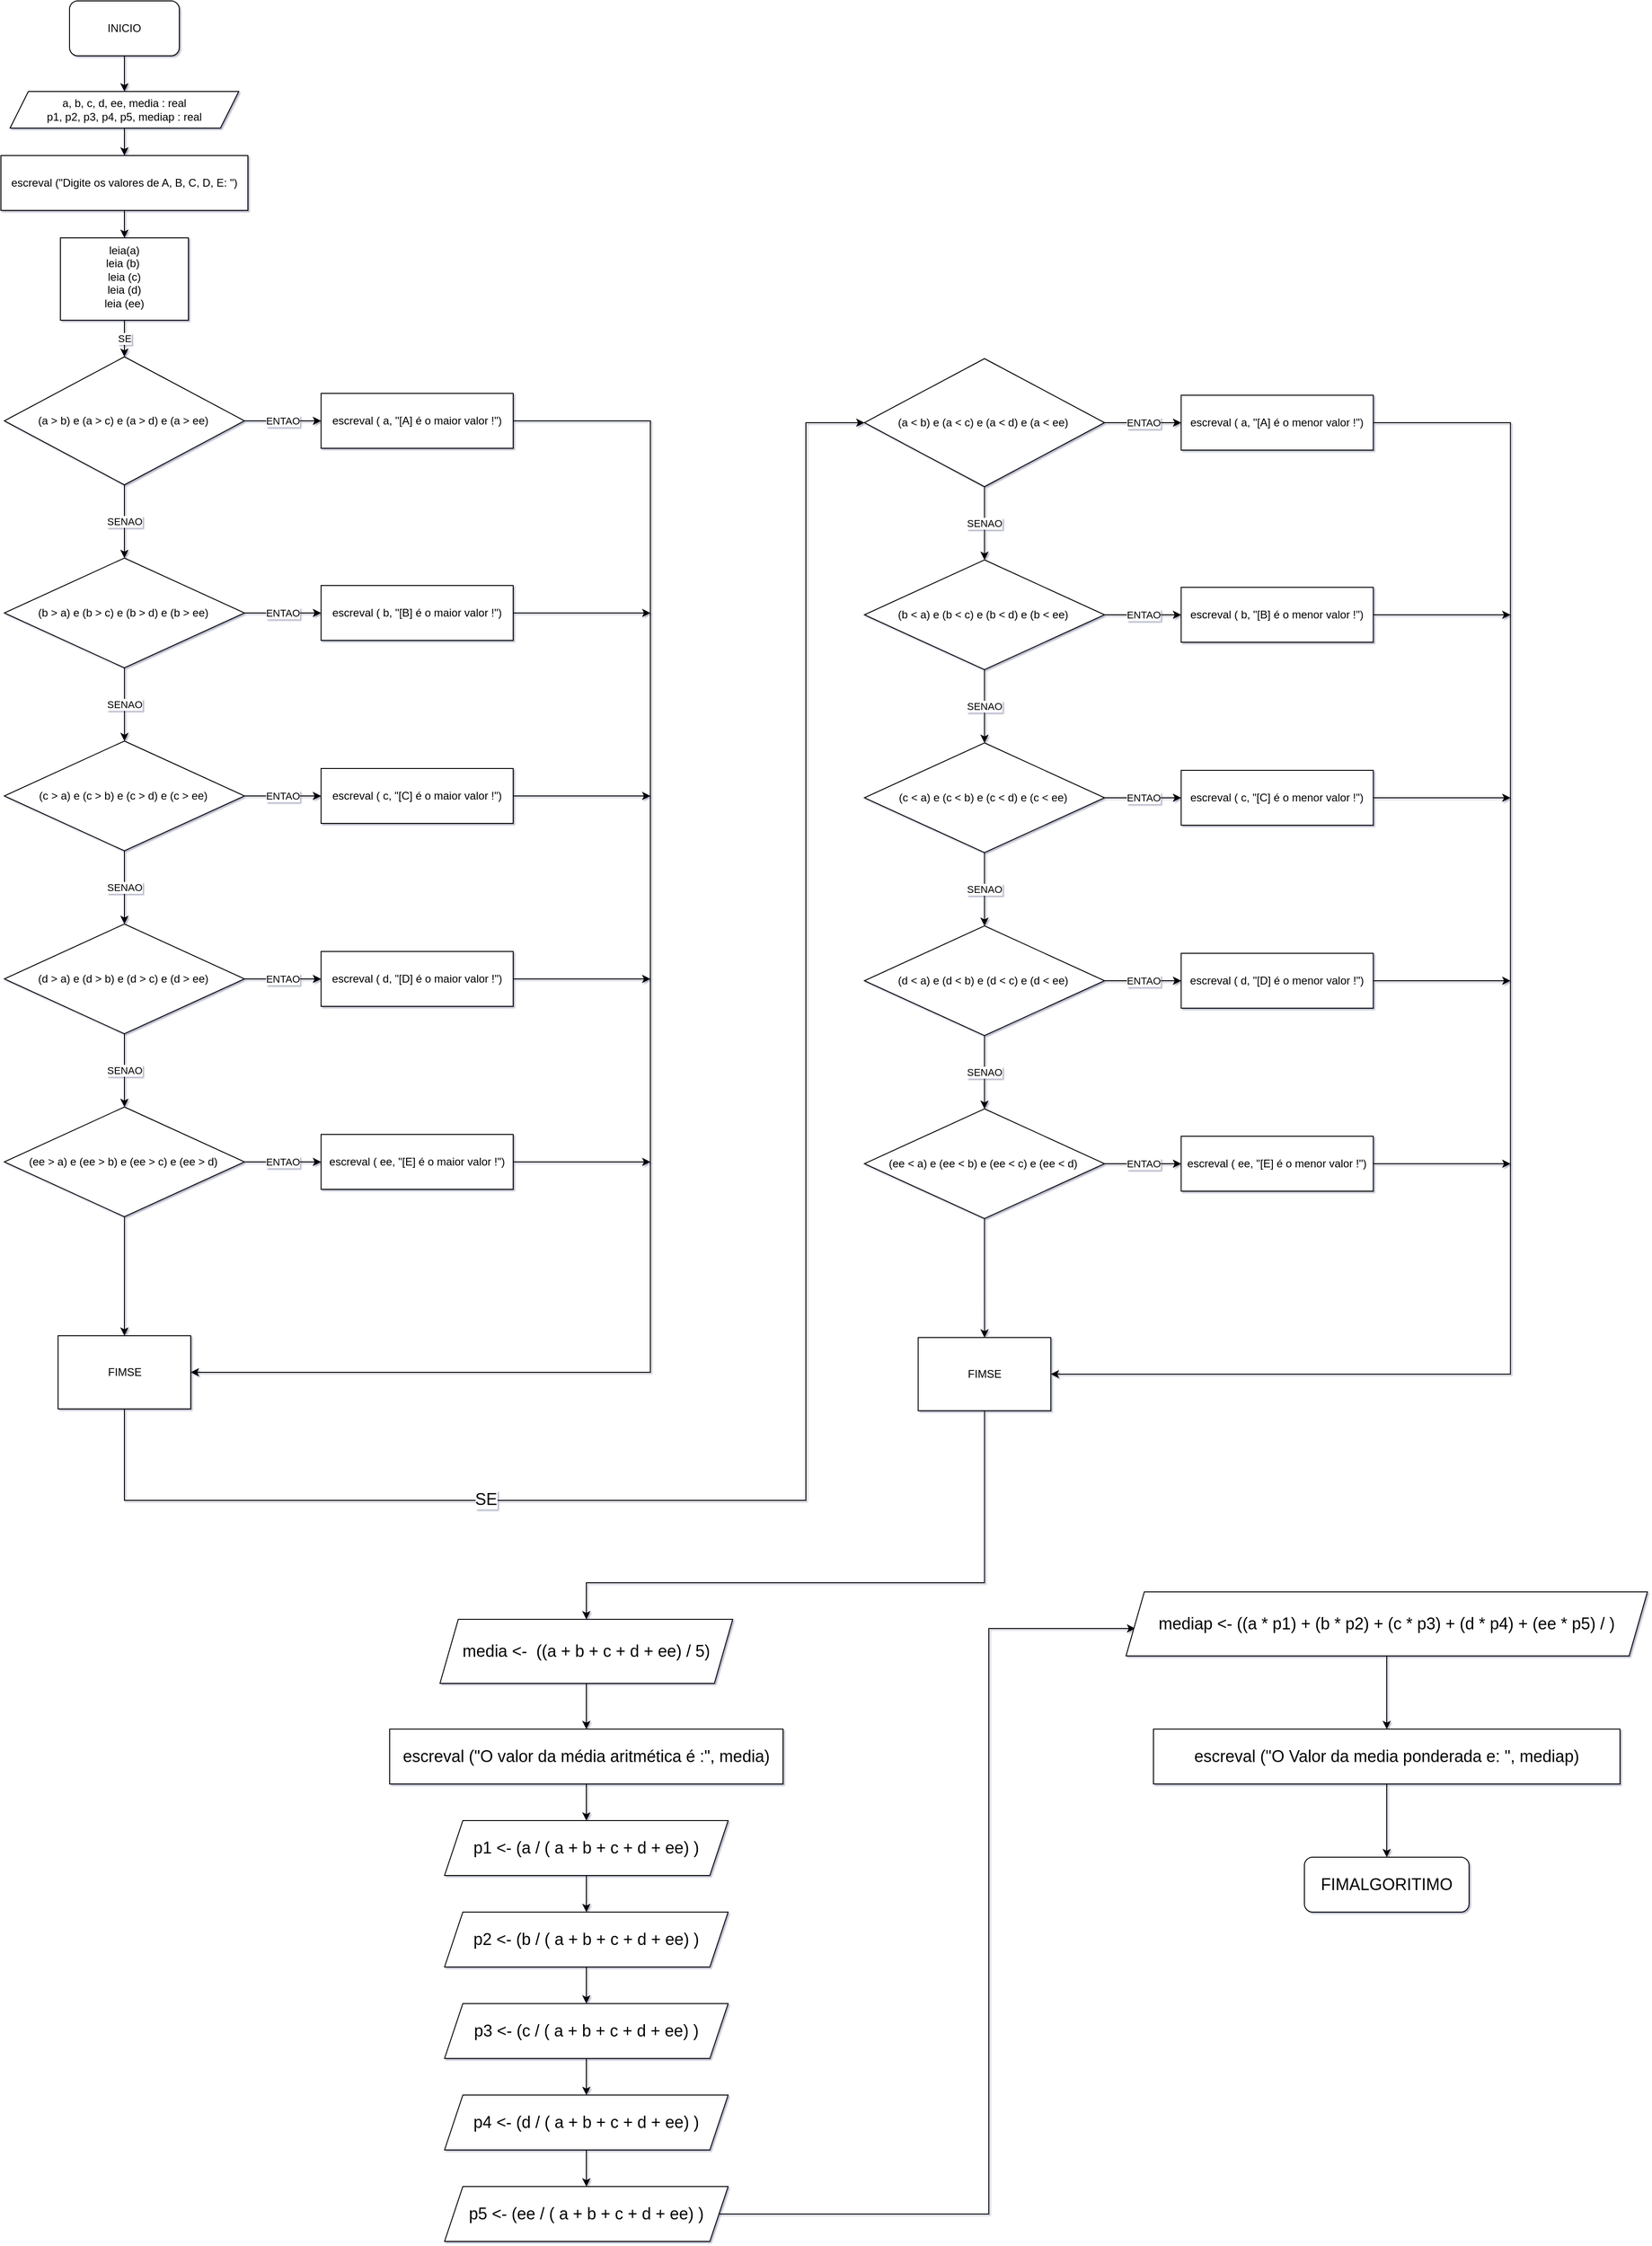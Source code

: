 <mxfile version="17.4.6" type="github">
  <diagram id="C1GwBR_1Mfds9AIb3B47" name="Page-1">
    <mxGraphModel dx="5470" dy="3509" grid="1" gridSize="10" guides="1" tooltips="1" connect="1" arrows="1" fold="1" page="1" pageScale="1" pageWidth="827" pageHeight="1169" math="0" shadow="1">
      <root>
        <mxCell id="0" />
        <mxCell id="1" parent="0" />
        <mxCell id="wlNKsaclVOWKdWXeDJX6-1" style="edgeStyle=orthogonalEdgeStyle;rounded=0;orthogonalLoop=1;jettySize=auto;html=1;entryX=0.5;entryY=0;entryDx=0;entryDy=0;" edge="1" parent="1" source="Dxz6Nne_oAzbHLxYzCuJ-1" target="Dxz6Nne_oAzbHLxYzCuJ-2">
          <mxGeometry relative="1" as="geometry" />
        </mxCell>
        <mxCell id="Dxz6Nne_oAzbHLxYzCuJ-1" value="INICIO" style="rounded=1;whiteSpace=wrap;html=1;" parent="1" vertex="1">
          <mxGeometry x="205" y="-1169" width="120" height="60" as="geometry" />
        </mxCell>
        <mxCell id="wlNKsaclVOWKdWXeDJX6-2" style="edgeStyle=orthogonalEdgeStyle;rounded=0;orthogonalLoop=1;jettySize=auto;html=1;entryX=0.5;entryY=0;entryDx=0;entryDy=0;" edge="1" parent="1" source="Dxz6Nne_oAzbHLxYzCuJ-2" target="Dxz6Nne_oAzbHLxYzCuJ-3">
          <mxGeometry relative="1" as="geometry" />
        </mxCell>
        <mxCell id="Dxz6Nne_oAzbHLxYzCuJ-2" value="a, b, c, d, ee, media : real&lt;br&gt;p1, p2, p3, p4, p5, mediap : real" style="shape=parallelogram;perimeter=parallelogramPerimeter;whiteSpace=wrap;html=1;fixedSize=1;" parent="1" vertex="1">
          <mxGeometry x="140" y="-1070" width="250" height="40" as="geometry" />
        </mxCell>
        <mxCell id="wlNKsaclVOWKdWXeDJX6-3" style="edgeStyle=orthogonalEdgeStyle;rounded=0;orthogonalLoop=1;jettySize=auto;html=1;exitX=0.5;exitY=1;exitDx=0;exitDy=0;entryX=0.5;entryY=0;entryDx=0;entryDy=0;" edge="1" parent="1" source="Dxz6Nne_oAzbHLxYzCuJ-3" target="Dxz6Nne_oAzbHLxYzCuJ-4">
          <mxGeometry relative="1" as="geometry" />
        </mxCell>
        <mxCell id="Dxz6Nne_oAzbHLxYzCuJ-3" value="escreval (&quot;Digite os valores de A, B, C, D, E: &quot;)" style="rounded=0;whiteSpace=wrap;html=1;" parent="1" vertex="1">
          <mxGeometry x="130" y="-1000" width="270" height="60" as="geometry" />
        </mxCell>
        <mxCell id="wlNKsaclVOWKdWXeDJX6-5" value="SE" style="edgeStyle=orthogonalEdgeStyle;rounded=0;orthogonalLoop=1;jettySize=auto;html=1;exitX=0.5;exitY=1;exitDx=0;exitDy=0;entryX=0.5;entryY=0;entryDx=0;entryDy=0;" edge="1" parent="1" source="Dxz6Nne_oAzbHLxYzCuJ-4" target="Dxz6Nne_oAzbHLxYzCuJ-5">
          <mxGeometry relative="1" as="geometry" />
        </mxCell>
        <mxCell id="Dxz6Nne_oAzbHLxYzCuJ-4" value="leia(a)&lt;br&gt;leia (b)&amp;nbsp;&lt;br&gt;leia (c)&lt;br&gt;leia (d)&lt;br&gt;leia (ee)&lt;br&gt;&lt;br&gt;" style="rounded=0;whiteSpace=wrap;html=1;align=center;verticalAlign=top;" parent="1" vertex="1">
          <mxGeometry x="195" y="-910" width="140" height="90" as="geometry" />
        </mxCell>
        <mxCell id="wlNKsaclVOWKdWXeDJX6-6" value="SENAO" style="edgeStyle=orthogonalEdgeStyle;rounded=0;orthogonalLoop=1;jettySize=auto;html=1;exitX=0.5;exitY=1;exitDx=0;exitDy=0;entryX=0.5;entryY=0;entryDx=0;entryDy=0;" edge="1" parent="1" source="Dxz6Nne_oAzbHLxYzCuJ-5" target="Dxz6Nne_oAzbHLxYzCuJ-8">
          <mxGeometry relative="1" as="geometry" />
        </mxCell>
        <mxCell id="wlNKsaclVOWKdWXeDJX6-10" value="ENTAO" style="edgeStyle=orthogonalEdgeStyle;rounded=0;orthogonalLoop=1;jettySize=auto;html=1;entryX=0;entryY=0.5;entryDx=0;entryDy=0;" edge="1" parent="1" source="Dxz6Nne_oAzbHLxYzCuJ-5" target="Dxz6Nne_oAzbHLxYzCuJ-7">
          <mxGeometry relative="1" as="geometry">
            <Array as="points">
              <mxPoint x="440" y="-710" />
              <mxPoint x="440" y="-710" />
            </Array>
          </mxGeometry>
        </mxCell>
        <mxCell id="Dxz6Nne_oAzbHLxYzCuJ-5" value="(a &amp;gt; b) e (a &amp;gt; c) e (a &amp;gt; d) e (a &amp;gt; ee)&amp;nbsp;" style="rhombus;whiteSpace=wrap;html=1;" parent="1" vertex="1">
          <mxGeometry x="133.75" y="-780" width="262.5" height="140" as="geometry" />
        </mxCell>
        <mxCell id="wlNKsaclVOWKdWXeDJX6-17" style="edgeStyle=orthogonalEdgeStyle;rounded=0;orthogonalLoop=1;jettySize=auto;html=1;entryX=1;entryY=0.5;entryDx=0;entryDy=0;" edge="1" parent="1" source="Dxz6Nne_oAzbHLxYzCuJ-7" target="wlNKsaclVOWKdWXeDJX6-23">
          <mxGeometry relative="1" as="geometry">
            <mxPoint x="830" y="320" as="targetPoint" />
            <Array as="points">
              <mxPoint x="840" y="-710" />
              <mxPoint x="840" y="330" />
            </Array>
          </mxGeometry>
        </mxCell>
        <mxCell id="Dxz6Nne_oAzbHLxYzCuJ-7" value="escreval ( a, &quot;[A] é o maior valor !&quot;)" style="rounded=0;whiteSpace=wrap;html=1;" parent="1" vertex="1">
          <mxGeometry x="480" y="-740" width="210" height="60" as="geometry" />
        </mxCell>
        <mxCell id="wlNKsaclVOWKdWXeDJX6-12" value="SENAO" style="edgeStyle=orthogonalEdgeStyle;rounded=0;orthogonalLoop=1;jettySize=auto;html=1;" edge="1" parent="1" source="Dxz6Nne_oAzbHLxYzCuJ-8" target="Dxz6Nne_oAzbHLxYzCuJ-10">
          <mxGeometry relative="1" as="geometry">
            <Array as="points">
              <mxPoint x="265" y="-400" />
              <mxPoint x="265" y="-400" />
            </Array>
          </mxGeometry>
        </mxCell>
        <mxCell id="wlNKsaclVOWKdWXeDJX6-13" value="ENTAO" style="edgeStyle=orthogonalEdgeStyle;rounded=0;orthogonalLoop=1;jettySize=auto;html=1;" edge="1" parent="1" source="Dxz6Nne_oAzbHLxYzCuJ-8" target="Dxz6Nne_oAzbHLxYzCuJ-9">
          <mxGeometry relative="1" as="geometry">
            <Array as="points">
              <mxPoint x="440" y="-500" />
              <mxPoint x="440" y="-500" />
            </Array>
          </mxGeometry>
        </mxCell>
        <mxCell id="Dxz6Nne_oAzbHLxYzCuJ-8" value="(b &amp;gt; a) e (b &amp;gt; c) e (b &amp;gt; d) e (b &amp;gt; ee)&amp;nbsp;" style="rhombus;whiteSpace=wrap;html=1;" parent="1" vertex="1">
          <mxGeometry x="133.75" y="-560" width="262.5" height="120" as="geometry" />
        </mxCell>
        <mxCell id="wlNKsaclVOWKdWXeDJX6-18" style="edgeStyle=orthogonalEdgeStyle;rounded=0;orthogonalLoop=1;jettySize=auto;html=1;" edge="1" parent="1" source="Dxz6Nne_oAzbHLxYzCuJ-9">
          <mxGeometry relative="1" as="geometry">
            <mxPoint x="840" y="-500" as="targetPoint" />
          </mxGeometry>
        </mxCell>
        <mxCell id="Dxz6Nne_oAzbHLxYzCuJ-9" value="escreval ( b, &quot;[B] é o maior valor !&quot;)" style="rounded=0;whiteSpace=wrap;html=1;" parent="1" vertex="1">
          <mxGeometry x="480" y="-530" width="210" height="60" as="geometry" />
        </mxCell>
        <mxCell id="wlNKsaclVOWKdWXeDJX6-8" value="SENAO" style="edgeStyle=orthogonalEdgeStyle;rounded=0;orthogonalLoop=1;jettySize=auto;html=1;exitX=0.5;exitY=1;exitDx=0;exitDy=0;entryX=0.5;entryY=0;entryDx=0;entryDy=0;" edge="1" parent="1" source="Dxz6Nne_oAzbHLxYzCuJ-10" target="Dxz6Nne_oAzbHLxYzCuJ-12">
          <mxGeometry relative="1" as="geometry" />
        </mxCell>
        <mxCell id="wlNKsaclVOWKdWXeDJX6-14" value="ENTAO" style="edgeStyle=orthogonalEdgeStyle;rounded=0;orthogonalLoop=1;jettySize=auto;html=1;entryX=0;entryY=0.5;entryDx=0;entryDy=0;" edge="1" parent="1" source="Dxz6Nne_oAzbHLxYzCuJ-10" target="Dxz6Nne_oAzbHLxYzCuJ-11">
          <mxGeometry relative="1" as="geometry">
            <Array as="points">
              <mxPoint x="440" y="-300" />
              <mxPoint x="440" y="-300" />
            </Array>
          </mxGeometry>
        </mxCell>
        <mxCell id="Dxz6Nne_oAzbHLxYzCuJ-10" value="(c &amp;gt; a) e (c &amp;gt; b) e (c &amp;gt; d) e (c &amp;gt; ee)&amp;nbsp;" style="rhombus;whiteSpace=wrap;html=1;" parent="1" vertex="1">
          <mxGeometry x="133.75" y="-360" width="262.5" height="120" as="geometry" />
        </mxCell>
        <mxCell id="wlNKsaclVOWKdWXeDJX6-19" style="edgeStyle=orthogonalEdgeStyle;rounded=0;orthogonalLoop=1;jettySize=auto;html=1;exitX=1;exitY=0.5;exitDx=0;exitDy=0;" edge="1" parent="1" source="Dxz6Nne_oAzbHLxYzCuJ-11">
          <mxGeometry relative="1" as="geometry">
            <mxPoint x="840" y="-300" as="targetPoint" />
          </mxGeometry>
        </mxCell>
        <mxCell id="Dxz6Nne_oAzbHLxYzCuJ-11" value="escreval ( c, &quot;[C] é o maior valor !&quot;)" style="rounded=0;whiteSpace=wrap;html=1;" parent="1" vertex="1">
          <mxGeometry x="480" y="-330" width="210" height="60" as="geometry" />
        </mxCell>
        <mxCell id="wlNKsaclVOWKdWXeDJX6-9" value="SENAO" style="edgeStyle=orthogonalEdgeStyle;rounded=0;orthogonalLoop=1;jettySize=auto;html=1;exitX=0.5;exitY=1;exitDx=0;exitDy=0;entryX=0.5;entryY=0;entryDx=0;entryDy=0;" edge="1" parent="1" source="Dxz6Nne_oAzbHLxYzCuJ-12" target="Dxz6Nne_oAzbHLxYzCuJ-207">
          <mxGeometry relative="1" as="geometry" />
        </mxCell>
        <mxCell id="wlNKsaclVOWKdWXeDJX6-15" value="ENTAO" style="edgeStyle=orthogonalEdgeStyle;rounded=0;orthogonalLoop=1;jettySize=auto;html=1;entryX=0;entryY=0.5;entryDx=0;entryDy=0;" edge="1" parent="1" source="Dxz6Nne_oAzbHLxYzCuJ-12" target="Dxz6Nne_oAzbHLxYzCuJ-13">
          <mxGeometry relative="1" as="geometry">
            <Array as="points">
              <mxPoint x="440" y="-100" />
              <mxPoint x="440" y="-100" />
            </Array>
          </mxGeometry>
        </mxCell>
        <mxCell id="Dxz6Nne_oAzbHLxYzCuJ-12" value="(d &amp;gt; a) e (d &amp;gt; b) e (d &amp;gt; c) e (d &amp;gt; ee)&amp;nbsp;" style="rhombus;whiteSpace=wrap;html=1;" parent="1" vertex="1">
          <mxGeometry x="133.75" y="-160" width="262.5" height="120" as="geometry" />
        </mxCell>
        <mxCell id="wlNKsaclVOWKdWXeDJX6-20" style="edgeStyle=orthogonalEdgeStyle;rounded=0;orthogonalLoop=1;jettySize=auto;html=1;" edge="1" parent="1" source="Dxz6Nne_oAzbHLxYzCuJ-13">
          <mxGeometry relative="1" as="geometry">
            <mxPoint x="840" y="-100" as="targetPoint" />
          </mxGeometry>
        </mxCell>
        <mxCell id="Dxz6Nne_oAzbHLxYzCuJ-13" value="escreval ( d, &quot;[D] é o maior valor !&quot;)" style="rounded=0;whiteSpace=wrap;html=1;" parent="1" vertex="1">
          <mxGeometry x="480" y="-130" width="210" height="60" as="geometry" />
        </mxCell>
        <mxCell id="wlNKsaclVOWKdWXeDJX6-16" value="ENTAO" style="edgeStyle=orthogonalEdgeStyle;rounded=0;orthogonalLoop=1;jettySize=auto;html=1;entryX=0;entryY=0.5;entryDx=0;entryDy=0;" edge="1" parent="1" source="Dxz6Nne_oAzbHLxYzCuJ-207" target="Dxz6Nne_oAzbHLxYzCuJ-208">
          <mxGeometry relative="1" as="geometry" />
        </mxCell>
        <mxCell id="wlNKsaclVOWKdWXeDJX6-24" style="edgeStyle=orthogonalEdgeStyle;rounded=0;orthogonalLoop=1;jettySize=auto;html=1;" edge="1" parent="1" source="Dxz6Nne_oAzbHLxYzCuJ-207" target="wlNKsaclVOWKdWXeDJX6-23">
          <mxGeometry relative="1" as="geometry" />
        </mxCell>
        <mxCell id="Dxz6Nne_oAzbHLxYzCuJ-207" value="(ee &amp;gt; a) e (ee &amp;gt; b) e (ee &amp;gt; c) e (ee &amp;gt; d)&amp;nbsp;" style="rhombus;whiteSpace=wrap;html=1;" parent="1" vertex="1">
          <mxGeometry x="133.75" y="40" width="262.5" height="120" as="geometry" />
        </mxCell>
        <mxCell id="wlNKsaclVOWKdWXeDJX6-21" style="edgeStyle=orthogonalEdgeStyle;rounded=0;orthogonalLoop=1;jettySize=auto;html=1;" edge="1" parent="1" source="Dxz6Nne_oAzbHLxYzCuJ-208">
          <mxGeometry relative="1" as="geometry">
            <mxPoint x="840" y="100" as="targetPoint" />
          </mxGeometry>
        </mxCell>
        <mxCell id="Dxz6Nne_oAzbHLxYzCuJ-208" value="escreval ( ee, &quot;[E] é o maior valor !&quot;)" style="rounded=0;whiteSpace=wrap;html=1;" parent="1" vertex="1">
          <mxGeometry x="480" y="70" width="210" height="60" as="geometry" />
        </mxCell>
        <mxCell id="wlNKsaclVOWKdWXeDJX6-25" value="" style="edgeStyle=orthogonalEdgeStyle;rounded=0;orthogonalLoop=1;jettySize=auto;html=1;entryX=0;entryY=0.5;entryDx=0;entryDy=0;" edge="1" parent="1" source="wlNKsaclVOWKdWXeDJX6-23" target="wlNKsaclVOWKdWXeDJX6-54">
          <mxGeometry relative="1" as="geometry">
            <mxPoint x="1010" y="-30" as="targetPoint" />
            <Array as="points">
              <mxPoint x="265" y="470" />
              <mxPoint x="1010" y="470" />
              <mxPoint x="1010" y="-708" />
            </Array>
          </mxGeometry>
        </mxCell>
        <mxCell id="wlNKsaclVOWKdWXeDJX6-78" value="&lt;font style=&quot;font-size: 18px&quot;&gt;SE&lt;/font&gt;" style="edgeLabel;html=1;align=center;verticalAlign=middle;resizable=0;points=[];" vertex="1" connectable="0" parent="wlNKsaclVOWKdWXeDJX6-25">
          <mxGeometry x="-0.527" y="1" relative="1" as="geometry">
            <mxPoint x="1" as="offset" />
          </mxGeometry>
        </mxCell>
        <mxCell id="wlNKsaclVOWKdWXeDJX6-23" value="FIMSE" style="rounded=0;whiteSpace=wrap;html=1;" vertex="1" parent="1">
          <mxGeometry x="192.5" y="290" width="145" height="80" as="geometry" />
        </mxCell>
        <mxCell id="wlNKsaclVOWKdWXeDJX6-52" value="SENAO" style="edgeStyle=orthogonalEdgeStyle;rounded=0;orthogonalLoop=1;jettySize=auto;html=1;exitX=0.5;exitY=1;exitDx=0;exitDy=0;entryX=0.5;entryY=0;entryDx=0;entryDy=0;" edge="1" parent="1" source="wlNKsaclVOWKdWXeDJX6-54" target="wlNKsaclVOWKdWXeDJX6-59">
          <mxGeometry relative="1" as="geometry" />
        </mxCell>
        <mxCell id="wlNKsaclVOWKdWXeDJX6-53" value="ENTAO" style="edgeStyle=orthogonalEdgeStyle;rounded=0;orthogonalLoop=1;jettySize=auto;html=1;entryX=0;entryY=0.5;entryDx=0;entryDy=0;" edge="1" parent="1" source="wlNKsaclVOWKdWXeDJX6-54" target="wlNKsaclVOWKdWXeDJX6-56">
          <mxGeometry relative="1" as="geometry">
            <Array as="points">
              <mxPoint x="1380.25" y="-708" />
              <mxPoint x="1380.25" y="-708" />
            </Array>
          </mxGeometry>
        </mxCell>
        <mxCell id="wlNKsaclVOWKdWXeDJX6-54" value="(a &amp;lt; b) e (a &amp;lt; c) e (a &amp;lt; d) e (a &amp;lt; ee)&amp;nbsp;" style="rhombus;whiteSpace=wrap;html=1;" vertex="1" parent="1">
          <mxGeometry x="1074" y="-778" width="262.5" height="140" as="geometry" />
        </mxCell>
        <mxCell id="wlNKsaclVOWKdWXeDJX6-55" style="edgeStyle=orthogonalEdgeStyle;rounded=0;orthogonalLoop=1;jettySize=auto;html=1;entryX=1;entryY=0.5;entryDx=0;entryDy=0;" edge="1" parent="1" source="wlNKsaclVOWKdWXeDJX6-56" target="wlNKsaclVOWKdWXeDJX6-77">
          <mxGeometry relative="1" as="geometry">
            <mxPoint x="1770.25" y="322" as="targetPoint" />
            <Array as="points">
              <mxPoint x="1780.25" y="-708" />
              <mxPoint x="1780.25" y="332" />
            </Array>
          </mxGeometry>
        </mxCell>
        <mxCell id="wlNKsaclVOWKdWXeDJX6-56" value="escreval ( a, &quot;[A] é o menor valor !&quot;)" style="rounded=0;whiteSpace=wrap;html=1;" vertex="1" parent="1">
          <mxGeometry x="1420.25" y="-738" width="210" height="60" as="geometry" />
        </mxCell>
        <mxCell id="wlNKsaclVOWKdWXeDJX6-57" value="SENAO" style="edgeStyle=orthogonalEdgeStyle;rounded=0;orthogonalLoop=1;jettySize=auto;html=1;" edge="1" parent="1" source="wlNKsaclVOWKdWXeDJX6-59" target="wlNKsaclVOWKdWXeDJX6-64">
          <mxGeometry relative="1" as="geometry">
            <Array as="points">
              <mxPoint x="1205.25" y="-398" />
              <mxPoint x="1205.25" y="-398" />
            </Array>
          </mxGeometry>
        </mxCell>
        <mxCell id="wlNKsaclVOWKdWXeDJX6-58" value="ENTAO" style="edgeStyle=orthogonalEdgeStyle;rounded=0;orthogonalLoop=1;jettySize=auto;html=1;" edge="1" parent="1" source="wlNKsaclVOWKdWXeDJX6-59" target="wlNKsaclVOWKdWXeDJX6-61">
          <mxGeometry relative="1" as="geometry">
            <Array as="points">
              <mxPoint x="1380.25" y="-498" />
              <mxPoint x="1380.25" y="-498" />
            </Array>
          </mxGeometry>
        </mxCell>
        <mxCell id="wlNKsaclVOWKdWXeDJX6-59" value="(b &amp;lt; a) e (b &amp;lt; c) e (b &amp;lt; d) e (b &amp;lt; ee)&amp;nbsp;" style="rhombus;whiteSpace=wrap;html=1;" vertex="1" parent="1">
          <mxGeometry x="1074" y="-558" width="262.5" height="120" as="geometry" />
        </mxCell>
        <mxCell id="wlNKsaclVOWKdWXeDJX6-60" style="edgeStyle=orthogonalEdgeStyle;rounded=0;orthogonalLoop=1;jettySize=auto;html=1;" edge="1" parent="1" source="wlNKsaclVOWKdWXeDJX6-61">
          <mxGeometry relative="1" as="geometry">
            <mxPoint x="1780.25" y="-498.0" as="targetPoint" />
          </mxGeometry>
        </mxCell>
        <mxCell id="wlNKsaclVOWKdWXeDJX6-61" value="escreval ( b, &quot;[B] é o menor valor !&quot;)" style="rounded=0;whiteSpace=wrap;html=1;" vertex="1" parent="1">
          <mxGeometry x="1420.25" y="-528" width="210" height="60" as="geometry" />
        </mxCell>
        <mxCell id="wlNKsaclVOWKdWXeDJX6-62" value="SENAO" style="edgeStyle=orthogonalEdgeStyle;rounded=0;orthogonalLoop=1;jettySize=auto;html=1;exitX=0.5;exitY=1;exitDx=0;exitDy=0;entryX=0.5;entryY=0;entryDx=0;entryDy=0;" edge="1" parent="1" source="wlNKsaclVOWKdWXeDJX6-64" target="wlNKsaclVOWKdWXeDJX6-69">
          <mxGeometry relative="1" as="geometry" />
        </mxCell>
        <mxCell id="wlNKsaclVOWKdWXeDJX6-63" value="ENTAO" style="edgeStyle=orthogonalEdgeStyle;rounded=0;orthogonalLoop=1;jettySize=auto;html=1;entryX=0;entryY=0.5;entryDx=0;entryDy=0;" edge="1" parent="1" source="wlNKsaclVOWKdWXeDJX6-64" target="wlNKsaclVOWKdWXeDJX6-66">
          <mxGeometry relative="1" as="geometry">
            <Array as="points">
              <mxPoint x="1380.25" y="-298" />
              <mxPoint x="1380.25" y="-298" />
            </Array>
          </mxGeometry>
        </mxCell>
        <mxCell id="wlNKsaclVOWKdWXeDJX6-64" value="(c &amp;lt; a) e (c &amp;lt; b) e (c &amp;lt; d) e (c &amp;lt; ee)&amp;nbsp;" style="rhombus;whiteSpace=wrap;html=1;" vertex="1" parent="1">
          <mxGeometry x="1074" y="-358" width="262.5" height="120" as="geometry" />
        </mxCell>
        <mxCell id="wlNKsaclVOWKdWXeDJX6-65" style="edgeStyle=orthogonalEdgeStyle;rounded=0;orthogonalLoop=1;jettySize=auto;html=1;exitX=1;exitY=0.5;exitDx=0;exitDy=0;" edge="1" parent="1" source="wlNKsaclVOWKdWXeDJX6-66">
          <mxGeometry relative="1" as="geometry">
            <mxPoint x="1780.25" y="-298" as="targetPoint" />
          </mxGeometry>
        </mxCell>
        <mxCell id="wlNKsaclVOWKdWXeDJX6-66" value="escreval ( c, &quot;[C] é o menor valor !&quot;)" style="rounded=0;whiteSpace=wrap;html=1;" vertex="1" parent="1">
          <mxGeometry x="1420.25" y="-328" width="210" height="60" as="geometry" />
        </mxCell>
        <mxCell id="wlNKsaclVOWKdWXeDJX6-67" value="SENAO" style="edgeStyle=orthogonalEdgeStyle;rounded=0;orthogonalLoop=1;jettySize=auto;html=1;exitX=0.5;exitY=1;exitDx=0;exitDy=0;entryX=0.5;entryY=0;entryDx=0;entryDy=0;" edge="1" parent="1" source="wlNKsaclVOWKdWXeDJX6-69" target="wlNKsaclVOWKdWXeDJX6-74">
          <mxGeometry relative="1" as="geometry" />
        </mxCell>
        <mxCell id="wlNKsaclVOWKdWXeDJX6-68" value="ENTAO" style="edgeStyle=orthogonalEdgeStyle;rounded=0;orthogonalLoop=1;jettySize=auto;html=1;entryX=0;entryY=0.5;entryDx=0;entryDy=0;" edge="1" parent="1" source="wlNKsaclVOWKdWXeDJX6-69" target="wlNKsaclVOWKdWXeDJX6-71">
          <mxGeometry relative="1" as="geometry">
            <Array as="points">
              <mxPoint x="1380.25" y="-98" />
              <mxPoint x="1380.25" y="-98" />
            </Array>
          </mxGeometry>
        </mxCell>
        <mxCell id="wlNKsaclVOWKdWXeDJX6-69" value="(d &amp;lt; a) e (d &amp;lt; b) e (d &amp;lt; c) e (d &amp;lt; ee)&amp;nbsp;" style="rhombus;whiteSpace=wrap;html=1;" vertex="1" parent="1">
          <mxGeometry x="1074" y="-158" width="262.5" height="120" as="geometry" />
        </mxCell>
        <mxCell id="wlNKsaclVOWKdWXeDJX6-70" style="edgeStyle=orthogonalEdgeStyle;rounded=0;orthogonalLoop=1;jettySize=auto;html=1;" edge="1" parent="1" source="wlNKsaclVOWKdWXeDJX6-71">
          <mxGeometry relative="1" as="geometry">
            <mxPoint x="1780.25" y="-98" as="targetPoint" />
          </mxGeometry>
        </mxCell>
        <mxCell id="wlNKsaclVOWKdWXeDJX6-71" value="escreval ( d, &quot;[D] é o menor valor !&quot;)" style="rounded=0;whiteSpace=wrap;html=1;" vertex="1" parent="1">
          <mxGeometry x="1420.25" y="-128" width="210" height="60" as="geometry" />
        </mxCell>
        <mxCell id="wlNKsaclVOWKdWXeDJX6-72" value="ENTAO" style="edgeStyle=orthogonalEdgeStyle;rounded=0;orthogonalLoop=1;jettySize=auto;html=1;entryX=0;entryY=0.5;entryDx=0;entryDy=0;" edge="1" parent="1" source="wlNKsaclVOWKdWXeDJX6-74" target="wlNKsaclVOWKdWXeDJX6-76">
          <mxGeometry relative="1" as="geometry" />
        </mxCell>
        <mxCell id="wlNKsaclVOWKdWXeDJX6-73" style="edgeStyle=orthogonalEdgeStyle;rounded=0;orthogonalLoop=1;jettySize=auto;html=1;" edge="1" parent="1" source="wlNKsaclVOWKdWXeDJX6-74" target="wlNKsaclVOWKdWXeDJX6-77">
          <mxGeometry relative="1" as="geometry" />
        </mxCell>
        <mxCell id="wlNKsaclVOWKdWXeDJX6-74" value="(ee &amp;lt; a) e (ee &amp;lt; b) e (ee &amp;lt; c) e (ee &amp;lt; d)&amp;nbsp;" style="rhombus;whiteSpace=wrap;html=1;" vertex="1" parent="1">
          <mxGeometry x="1074" y="42" width="262.5" height="120" as="geometry" />
        </mxCell>
        <mxCell id="wlNKsaclVOWKdWXeDJX6-75" style="edgeStyle=orthogonalEdgeStyle;rounded=0;orthogonalLoop=1;jettySize=auto;html=1;" edge="1" parent="1" source="wlNKsaclVOWKdWXeDJX6-76">
          <mxGeometry relative="1" as="geometry">
            <mxPoint x="1780.25" y="102" as="targetPoint" />
          </mxGeometry>
        </mxCell>
        <mxCell id="wlNKsaclVOWKdWXeDJX6-76" value="escreval ( ee, &quot;[E] é o menor valor !&quot;)" style="rounded=0;whiteSpace=wrap;html=1;" vertex="1" parent="1">
          <mxGeometry x="1420.25" y="72" width="210" height="60" as="geometry" />
        </mxCell>
        <mxCell id="wlNKsaclVOWKdWXeDJX6-79" style="edgeStyle=orthogonalEdgeStyle;rounded=0;orthogonalLoop=1;jettySize=auto;html=1;fontSize=18;" edge="1" parent="1" source="wlNKsaclVOWKdWXeDJX6-77">
          <mxGeometry relative="1" as="geometry">
            <mxPoint x="770" y="600" as="targetPoint" />
            <Array as="points">
              <mxPoint x="1205" y="560" />
              <mxPoint x="770" y="560" />
            </Array>
          </mxGeometry>
        </mxCell>
        <mxCell id="wlNKsaclVOWKdWXeDJX6-77" value="FIMSE" style="rounded=0;whiteSpace=wrap;html=1;" vertex="1" parent="1">
          <mxGeometry x="1132.75" y="292" width="145" height="80" as="geometry" />
        </mxCell>
        <mxCell id="wlNKsaclVOWKdWXeDJX6-82" style="edgeStyle=orthogonalEdgeStyle;rounded=0;orthogonalLoop=1;jettySize=auto;html=1;fontSize=18;" edge="1" parent="1" source="wlNKsaclVOWKdWXeDJX6-80" target="wlNKsaclVOWKdWXeDJX6-81">
          <mxGeometry relative="1" as="geometry" />
        </mxCell>
        <mxCell id="wlNKsaclVOWKdWXeDJX6-80" value="media &amp;lt;-&amp;nbsp; ((a + b + c + d + ee) / 5)" style="shape=parallelogram;perimeter=parallelogramPerimeter;whiteSpace=wrap;html=1;fixedSize=1;fontSize=18;" vertex="1" parent="1">
          <mxGeometry x="610" y="600" width="320" height="70" as="geometry" />
        </mxCell>
        <mxCell id="wlNKsaclVOWKdWXeDJX6-88" style="edgeStyle=orthogonalEdgeStyle;rounded=0;orthogonalLoop=1;jettySize=auto;html=1;entryX=0.5;entryY=0;entryDx=0;entryDy=0;fontSize=18;" edge="1" parent="1" source="wlNKsaclVOWKdWXeDJX6-81" target="wlNKsaclVOWKdWXeDJX6-83">
          <mxGeometry relative="1" as="geometry" />
        </mxCell>
        <mxCell id="wlNKsaclVOWKdWXeDJX6-81" value="escreval (&quot;O valor da média aritmética é :&quot;, media)" style="rounded=0;whiteSpace=wrap;html=1;fontSize=18;" vertex="1" parent="1">
          <mxGeometry x="555" y="720" width="430" height="60" as="geometry" />
        </mxCell>
        <mxCell id="wlNKsaclVOWKdWXeDJX6-89" style="edgeStyle=orthogonalEdgeStyle;rounded=0;orthogonalLoop=1;jettySize=auto;html=1;exitX=0.5;exitY=1;exitDx=0;exitDy=0;entryX=0.5;entryY=0;entryDx=0;entryDy=0;fontSize=18;" edge="1" parent="1" source="wlNKsaclVOWKdWXeDJX6-83" target="wlNKsaclVOWKdWXeDJX6-84">
          <mxGeometry relative="1" as="geometry" />
        </mxCell>
        <mxCell id="wlNKsaclVOWKdWXeDJX6-83" value="p1 &amp;lt;- (a / ( a + b + c + d + ee) )" style="shape=parallelogram;perimeter=parallelogramPerimeter;whiteSpace=wrap;html=1;fixedSize=1;fontSize=18;" vertex="1" parent="1">
          <mxGeometry x="615" y="820" width="310" height="60" as="geometry" />
        </mxCell>
        <mxCell id="wlNKsaclVOWKdWXeDJX6-90" style="edgeStyle=orthogonalEdgeStyle;rounded=0;orthogonalLoop=1;jettySize=auto;html=1;exitX=0.5;exitY=1;exitDx=0;exitDy=0;entryX=0.5;entryY=0;entryDx=0;entryDy=0;fontSize=18;" edge="1" parent="1" source="wlNKsaclVOWKdWXeDJX6-84" target="wlNKsaclVOWKdWXeDJX6-85">
          <mxGeometry relative="1" as="geometry" />
        </mxCell>
        <mxCell id="wlNKsaclVOWKdWXeDJX6-84" value="p2 &amp;lt;- (b / ( a + b + c + d + ee) )" style="shape=parallelogram;perimeter=parallelogramPerimeter;whiteSpace=wrap;html=1;fixedSize=1;fontSize=18;" vertex="1" parent="1">
          <mxGeometry x="615" y="920" width="310" height="60" as="geometry" />
        </mxCell>
        <mxCell id="wlNKsaclVOWKdWXeDJX6-91" style="edgeStyle=orthogonalEdgeStyle;rounded=0;orthogonalLoop=1;jettySize=auto;html=1;exitX=0.5;exitY=1;exitDx=0;exitDy=0;entryX=0.5;entryY=0;entryDx=0;entryDy=0;fontSize=18;" edge="1" parent="1" source="wlNKsaclVOWKdWXeDJX6-85" target="wlNKsaclVOWKdWXeDJX6-86">
          <mxGeometry relative="1" as="geometry" />
        </mxCell>
        <mxCell id="wlNKsaclVOWKdWXeDJX6-85" value="p3 &amp;lt;- (c / ( a + b + c + d + ee) )" style="shape=parallelogram;perimeter=parallelogramPerimeter;whiteSpace=wrap;html=1;fixedSize=1;fontSize=18;" vertex="1" parent="1">
          <mxGeometry x="615" y="1020" width="310" height="60" as="geometry" />
        </mxCell>
        <mxCell id="wlNKsaclVOWKdWXeDJX6-92" style="edgeStyle=orthogonalEdgeStyle;rounded=0;orthogonalLoop=1;jettySize=auto;html=1;exitX=0.5;exitY=1;exitDx=0;exitDy=0;entryX=0.5;entryY=0;entryDx=0;entryDy=0;fontSize=18;" edge="1" parent="1" source="wlNKsaclVOWKdWXeDJX6-86" target="wlNKsaclVOWKdWXeDJX6-87">
          <mxGeometry relative="1" as="geometry" />
        </mxCell>
        <mxCell id="wlNKsaclVOWKdWXeDJX6-86" value="p4 &amp;lt;- (d / ( a + b + c + d + ee) )" style="shape=parallelogram;perimeter=parallelogramPerimeter;whiteSpace=wrap;html=1;fixedSize=1;fontSize=18;" vertex="1" parent="1">
          <mxGeometry x="615" y="1120" width="310" height="60" as="geometry" />
        </mxCell>
        <mxCell id="wlNKsaclVOWKdWXeDJX6-93" style="edgeStyle=orthogonalEdgeStyle;rounded=0;orthogonalLoop=1;jettySize=auto;html=1;fontSize=18;" edge="1" parent="1" source="wlNKsaclVOWKdWXeDJX6-87">
          <mxGeometry relative="1" as="geometry">
            <mxPoint x="1370" y="610" as="targetPoint" />
            <Array as="points">
              <mxPoint x="1210" y="1250" />
              <mxPoint x="1210" y="610" />
            </Array>
          </mxGeometry>
        </mxCell>
        <mxCell id="wlNKsaclVOWKdWXeDJX6-87" value="p5 &amp;lt;- (ee / ( a + b + c + d + ee) )" style="shape=parallelogram;perimeter=parallelogramPerimeter;whiteSpace=wrap;html=1;fixedSize=1;fontSize=18;" vertex="1" parent="1">
          <mxGeometry x="615" y="1220" width="310" height="60" as="geometry" />
        </mxCell>
        <mxCell id="wlNKsaclVOWKdWXeDJX6-98" style="edgeStyle=orthogonalEdgeStyle;rounded=0;orthogonalLoop=1;jettySize=auto;html=1;fontSize=18;" edge="1" parent="1" source="wlNKsaclVOWKdWXeDJX6-94" target="wlNKsaclVOWKdWXeDJX6-95">
          <mxGeometry relative="1" as="geometry" />
        </mxCell>
        <mxCell id="wlNKsaclVOWKdWXeDJX6-94" value="mediap &amp;lt;- ((a * p1) + (b * p2) + (c * p3) + (d * p4) + (ee * p5) / )" style="shape=parallelogram;perimeter=parallelogramPerimeter;whiteSpace=wrap;html=1;fixedSize=1;fontSize=18;" vertex="1" parent="1">
          <mxGeometry x="1360" y="570" width="570" height="70" as="geometry" />
        </mxCell>
        <mxCell id="wlNKsaclVOWKdWXeDJX6-99" style="edgeStyle=orthogonalEdgeStyle;rounded=0;orthogonalLoop=1;jettySize=auto;html=1;entryX=0.5;entryY=0;entryDx=0;entryDy=0;fontSize=18;" edge="1" parent="1" source="wlNKsaclVOWKdWXeDJX6-95" target="wlNKsaclVOWKdWXeDJX6-96">
          <mxGeometry relative="1" as="geometry" />
        </mxCell>
        <mxCell id="wlNKsaclVOWKdWXeDJX6-95" value="escreval (&quot;O Valor da media ponderada e: &quot;, mediap)" style="rounded=0;whiteSpace=wrap;html=1;fontSize=18;" vertex="1" parent="1">
          <mxGeometry x="1390" y="720" width="510" height="60" as="geometry" />
        </mxCell>
        <mxCell id="wlNKsaclVOWKdWXeDJX6-96" value="FIMALGORITIMO" style="rounded=1;whiteSpace=wrap;html=1;fontSize=18;" vertex="1" parent="1">
          <mxGeometry x="1555" y="860" width="180" height="60" as="geometry" />
        </mxCell>
      </root>
    </mxGraphModel>
  </diagram>
</mxfile>
